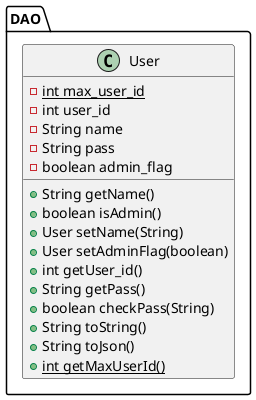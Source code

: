 @startuml
class DAO.User {
- {static} int max_user_id
- int user_id
- String name
- String pass
- boolean admin_flag
+ String getName()
+ boolean isAdmin()
+ User setName(String)
+ User setAdminFlag(boolean)
+ int getUser_id()
+ String getPass()
+ boolean checkPass(String)
+ String toString()
+ String toJson()
+ {static} int getMaxUserId()
}
@enduml